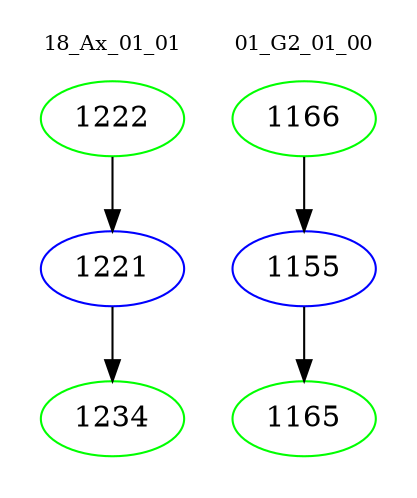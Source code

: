 digraph{
subgraph cluster_0 {
color = white
label = "18_Ax_01_01";
fontsize=10;
T0_1222 [label="1222", color="green"]
T0_1222 -> T0_1221 [color="black"]
T0_1221 [label="1221", color="blue"]
T0_1221 -> T0_1234 [color="black"]
T0_1234 [label="1234", color="green"]
}
subgraph cluster_1 {
color = white
label = "01_G2_01_00";
fontsize=10;
T1_1166 [label="1166", color="green"]
T1_1166 -> T1_1155 [color="black"]
T1_1155 [label="1155", color="blue"]
T1_1155 -> T1_1165 [color="black"]
T1_1165 [label="1165", color="green"]
}
}
